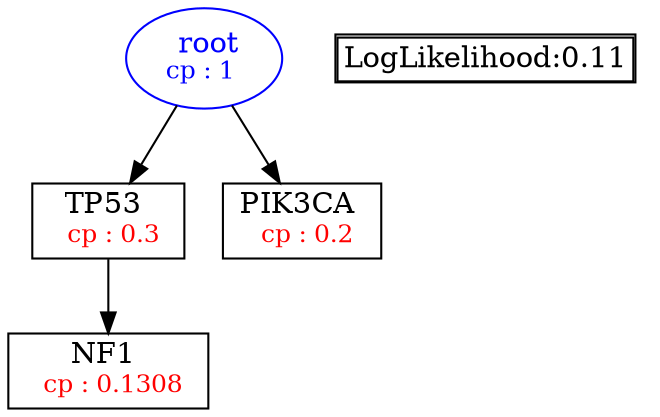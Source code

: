 digraph tree {
    "root" [label=<<font color='Blue'> root</font><br/><font color='Blue' POINT-SIZE='12'>cp : 1 </font>>, shape=oval, color=Blue];
    "S1" [label =<TP53 <br/> <font color='Red' POINT-SIZE='12'> cp : 0.3 </font>>, shape=box];
    "S3" [label =<NF1 <br/> <font color='Red' POINT-SIZE='12'> cp : 0.1308 </font>>, shape=box];
    "S2" [label =<PIK3CA <br/> <font color='Red' POINT-SIZE='12'> cp : 0.2 </font>>, shape=box];
    "root" -> "S1";
    "root" -> "S2";
    "S1" -> "S3";

    node[shape=plaintext]
    fontsize="10"
    struct1 [label=
    <<TABLE BORDER="1" CELLBORDER="1" CELLSPACING="0" >
    <TR><TD ALIGN="LEFT">LogLikelihood:0.11</TD></TR>
    </TABLE>>];

}
